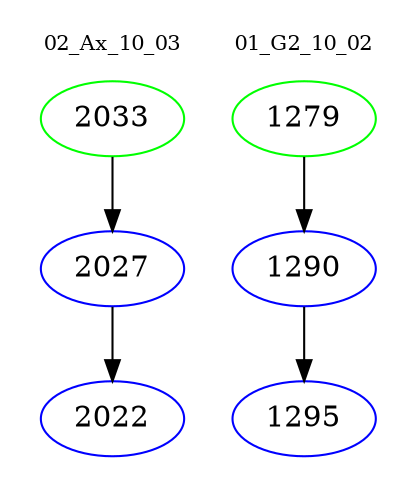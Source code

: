 digraph{
subgraph cluster_0 {
color = white
label = "02_Ax_10_03";
fontsize=10;
T0_2033 [label="2033", color="green"]
T0_2033 -> T0_2027 [color="black"]
T0_2027 [label="2027", color="blue"]
T0_2027 -> T0_2022 [color="black"]
T0_2022 [label="2022", color="blue"]
}
subgraph cluster_1 {
color = white
label = "01_G2_10_02";
fontsize=10;
T1_1279 [label="1279", color="green"]
T1_1279 -> T1_1290 [color="black"]
T1_1290 [label="1290", color="blue"]
T1_1290 -> T1_1295 [color="black"]
T1_1295 [label="1295", color="blue"]
}
}
